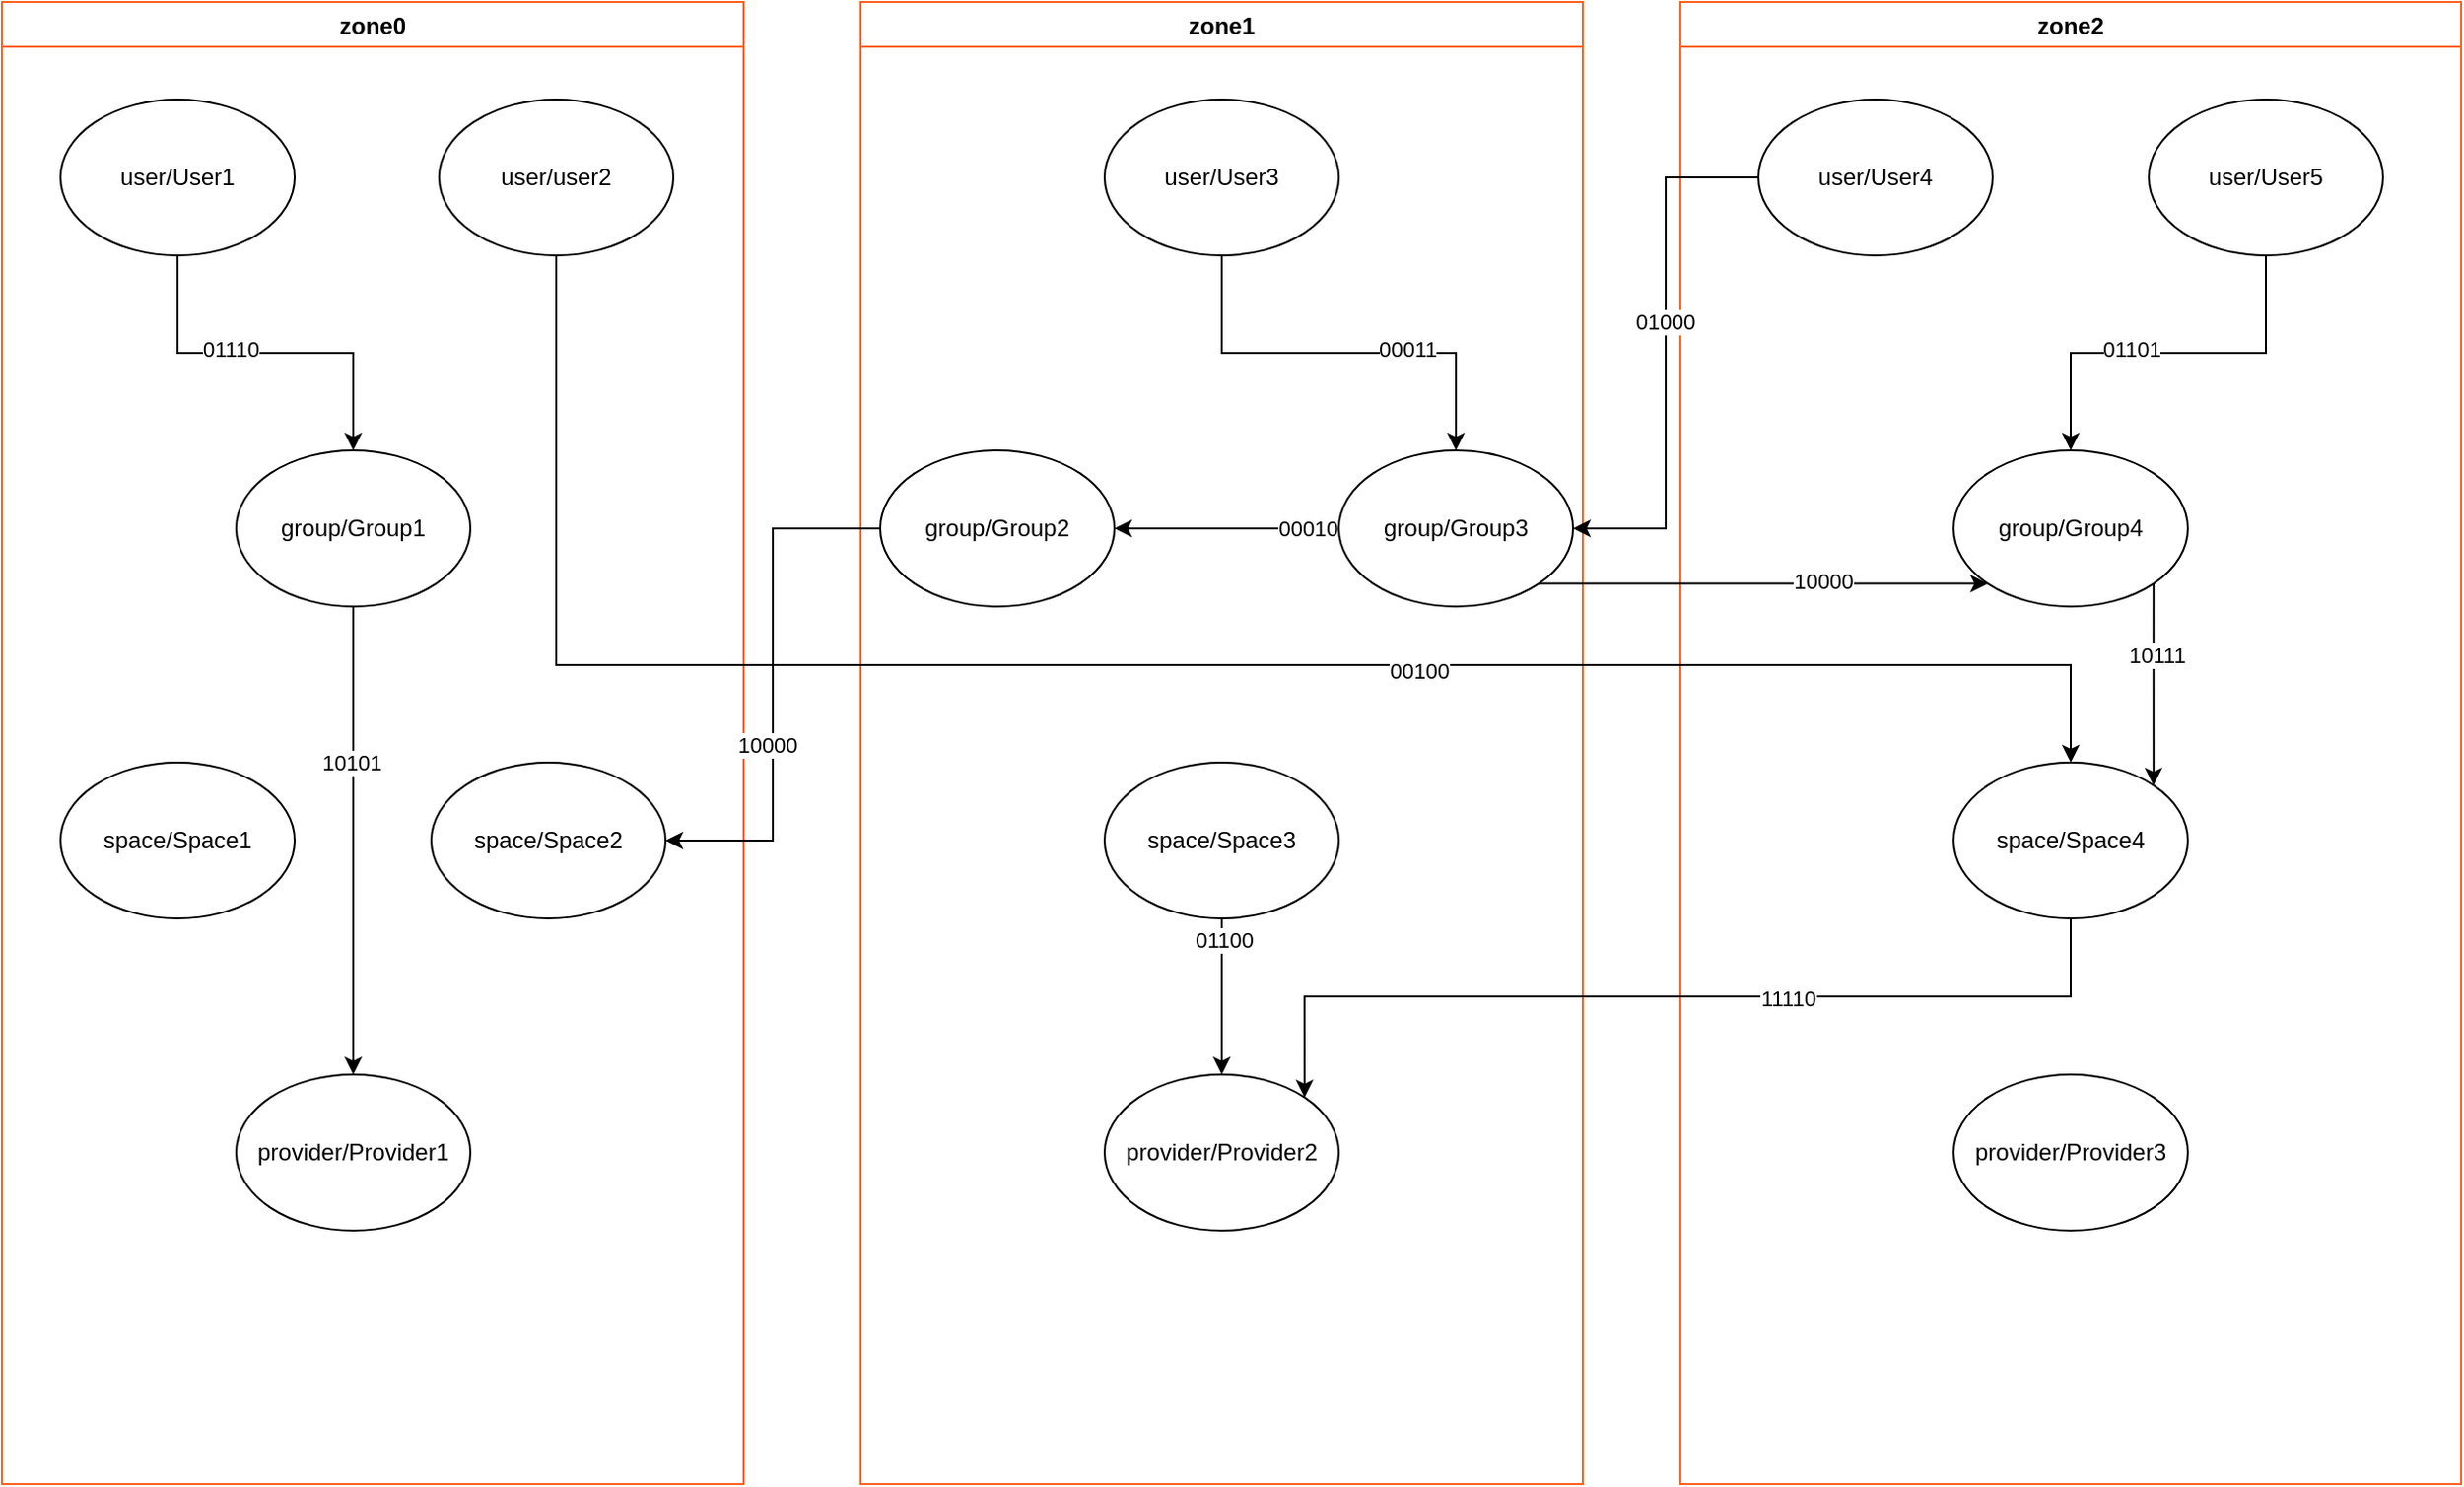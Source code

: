 <mxfile version="15.9.1" type="github">
  <diagram id="QhX_rIvvopEViwujLA2S" name="Page-1">
    <mxGraphModel dx="2585" dy="1451" grid="1" gridSize="10" guides="1" tooltips="1" connect="1" arrows="1" fold="1" page="1" pageScale="1" pageWidth="827" pageHeight="1169" math="0" shadow="0">
      <root>
        <mxCell id="0" />
        <mxCell id="1" parent="0" />
        <mxCell id="vQBXgAKlgrNEX-64eEQt-1" value="zone0" style="swimlane;strokeColor=#FF621F;" vertex="1" parent="1">
          <mxGeometry x="70" y="90" width="380" height="760" as="geometry" />
        </mxCell>
        <mxCell id="vQBXgAKlgrNEX-64eEQt-21" style="edgeStyle=orthogonalEdgeStyle;rounded=0;orthogonalLoop=1;jettySize=auto;html=1;entryX=0.5;entryY=0;entryDx=0;entryDy=0;" edge="1" parent="vQBXgAKlgrNEX-64eEQt-1" source="vQBXgAKlgrNEX-64eEQt-5" target="vQBXgAKlgrNEX-64eEQt-10">
          <mxGeometry relative="1" as="geometry" />
        </mxCell>
        <mxCell id="vQBXgAKlgrNEX-64eEQt-22" value="01110" style="edgeLabel;html=1;align=center;verticalAlign=middle;resizable=0;points=[];" vertex="1" connectable="0" parent="vQBXgAKlgrNEX-64eEQt-21">
          <mxGeometry x="-0.19" y="2" relative="1" as="geometry">
            <mxPoint as="offset" />
          </mxGeometry>
        </mxCell>
        <mxCell id="vQBXgAKlgrNEX-64eEQt-5" value="user/User1" style="ellipse;whiteSpace=wrap;html=1;strokeColor=default;" vertex="1" parent="vQBXgAKlgrNEX-64eEQt-1">
          <mxGeometry x="30" y="50" width="120" height="80" as="geometry" />
        </mxCell>
        <mxCell id="vQBXgAKlgrNEX-64eEQt-6" value="user/user2" style="ellipse;whiteSpace=wrap;html=1;strokeColor=default;" vertex="1" parent="vQBXgAKlgrNEX-64eEQt-1">
          <mxGeometry x="224" y="50" width="120" height="80" as="geometry" />
        </mxCell>
        <mxCell id="vQBXgAKlgrNEX-64eEQt-23" style="edgeStyle=orthogonalEdgeStyle;rounded=0;orthogonalLoop=1;jettySize=auto;html=1;entryX=0.5;entryY=0;entryDx=0;entryDy=0;" edge="1" parent="vQBXgAKlgrNEX-64eEQt-1" source="vQBXgAKlgrNEX-64eEQt-10" target="vQBXgAKlgrNEX-64eEQt-18">
          <mxGeometry relative="1" as="geometry" />
        </mxCell>
        <mxCell id="vQBXgAKlgrNEX-64eEQt-24" value="10101" style="edgeLabel;html=1;align=center;verticalAlign=middle;resizable=0;points=[];" vertex="1" connectable="0" parent="vQBXgAKlgrNEX-64eEQt-23">
          <mxGeometry x="-0.333" y="-1" relative="1" as="geometry">
            <mxPoint as="offset" />
          </mxGeometry>
        </mxCell>
        <mxCell id="vQBXgAKlgrNEX-64eEQt-10" value="group/Group1" style="ellipse;whiteSpace=wrap;html=1;strokeColor=default;" vertex="1" parent="vQBXgAKlgrNEX-64eEQt-1">
          <mxGeometry x="120" y="230" width="120" height="80" as="geometry" />
        </mxCell>
        <mxCell id="vQBXgAKlgrNEX-64eEQt-14" value="space/Space1" style="ellipse;whiteSpace=wrap;html=1;strokeColor=default;" vertex="1" parent="vQBXgAKlgrNEX-64eEQt-1">
          <mxGeometry x="30" y="390" width="120" height="80" as="geometry" />
        </mxCell>
        <mxCell id="vQBXgAKlgrNEX-64eEQt-15" value="space/Space2" style="ellipse;whiteSpace=wrap;html=1;strokeColor=default;" vertex="1" parent="vQBXgAKlgrNEX-64eEQt-1">
          <mxGeometry x="220" y="390" width="120" height="80" as="geometry" />
        </mxCell>
        <mxCell id="vQBXgAKlgrNEX-64eEQt-18" value="provider/Provider1" style="ellipse;whiteSpace=wrap;html=1;strokeColor=default;" vertex="1" parent="vQBXgAKlgrNEX-64eEQt-1">
          <mxGeometry x="120" y="550" width="120" height="80" as="geometry" />
        </mxCell>
        <mxCell id="vQBXgAKlgrNEX-64eEQt-2" value="zone1" style="swimlane;strokeColor=#FF621F;" vertex="1" parent="1">
          <mxGeometry x="510" y="90" width="370" height="760" as="geometry" />
        </mxCell>
        <mxCell id="vQBXgAKlgrNEX-64eEQt-27" style="edgeStyle=orthogonalEdgeStyle;rounded=0;orthogonalLoop=1;jettySize=auto;html=1;exitX=0.5;exitY=1;exitDx=0;exitDy=0;entryX=0.5;entryY=0;entryDx=0;entryDy=0;" edge="1" parent="vQBXgAKlgrNEX-64eEQt-2" source="vQBXgAKlgrNEX-64eEQt-7" target="vQBXgAKlgrNEX-64eEQt-12">
          <mxGeometry relative="1" as="geometry" />
        </mxCell>
        <mxCell id="vQBXgAKlgrNEX-64eEQt-28" value="00011" style="edgeLabel;html=1;align=center;verticalAlign=middle;resizable=0;points=[];" vertex="1" connectable="0" parent="vQBXgAKlgrNEX-64eEQt-27">
          <mxGeometry x="0.313" y="2" relative="1" as="geometry">
            <mxPoint as="offset" />
          </mxGeometry>
        </mxCell>
        <mxCell id="vQBXgAKlgrNEX-64eEQt-7" value="user/User3" style="ellipse;whiteSpace=wrap;html=1;strokeColor=default;" vertex="1" parent="vQBXgAKlgrNEX-64eEQt-2">
          <mxGeometry x="125" y="50" width="120" height="80" as="geometry" />
        </mxCell>
        <mxCell id="vQBXgAKlgrNEX-64eEQt-11" value="group/Group2" style="ellipse;whiteSpace=wrap;html=1;strokeColor=default;" vertex="1" parent="vQBXgAKlgrNEX-64eEQt-2">
          <mxGeometry x="10" y="230" width="120" height="80" as="geometry" />
        </mxCell>
        <mxCell id="vQBXgAKlgrNEX-64eEQt-29" style="edgeStyle=orthogonalEdgeStyle;rounded=0;orthogonalLoop=1;jettySize=auto;html=1;exitX=0;exitY=0.5;exitDx=0;exitDy=0;entryX=1;entryY=0.5;entryDx=0;entryDy=0;" edge="1" parent="vQBXgAKlgrNEX-64eEQt-2" source="vQBXgAKlgrNEX-64eEQt-12" target="vQBXgAKlgrNEX-64eEQt-11">
          <mxGeometry relative="1" as="geometry" />
        </mxCell>
        <mxCell id="vQBXgAKlgrNEX-64eEQt-30" value="00010" style="edgeLabel;html=1;align=center;verticalAlign=middle;resizable=0;points=[];" vertex="1" connectable="0" parent="vQBXgAKlgrNEX-64eEQt-29">
          <mxGeometry x="-0.719" relative="1" as="geometry">
            <mxPoint as="offset" />
          </mxGeometry>
        </mxCell>
        <mxCell id="vQBXgAKlgrNEX-64eEQt-12" value="group/Group3" style="ellipse;whiteSpace=wrap;html=1;strokeColor=default;" vertex="1" parent="vQBXgAKlgrNEX-64eEQt-2">
          <mxGeometry x="245" y="230" width="120" height="80" as="geometry" />
        </mxCell>
        <mxCell id="vQBXgAKlgrNEX-64eEQt-36" style="edgeStyle=orthogonalEdgeStyle;rounded=0;orthogonalLoop=1;jettySize=auto;html=1;exitX=0.5;exitY=1;exitDx=0;exitDy=0;entryX=0.5;entryY=0;entryDx=0;entryDy=0;" edge="1" parent="vQBXgAKlgrNEX-64eEQt-2" source="vQBXgAKlgrNEX-64eEQt-16" target="vQBXgAKlgrNEX-64eEQt-19">
          <mxGeometry relative="1" as="geometry" />
        </mxCell>
        <mxCell id="vQBXgAKlgrNEX-64eEQt-37" value="01100" style="edgeLabel;html=1;align=center;verticalAlign=middle;resizable=0;points=[];" vertex="1" connectable="0" parent="vQBXgAKlgrNEX-64eEQt-36">
          <mxGeometry x="-0.729" y="1" relative="1" as="geometry">
            <mxPoint as="offset" />
          </mxGeometry>
        </mxCell>
        <mxCell id="vQBXgAKlgrNEX-64eEQt-16" value="space/Space3" style="ellipse;whiteSpace=wrap;html=1;strokeColor=default;" vertex="1" parent="vQBXgAKlgrNEX-64eEQt-2">
          <mxGeometry x="125" y="390" width="120" height="80" as="geometry" />
        </mxCell>
        <mxCell id="vQBXgAKlgrNEX-64eEQt-19" value="provider/Provider2" style="ellipse;whiteSpace=wrap;html=1;strokeColor=default;" vertex="1" parent="vQBXgAKlgrNEX-64eEQt-2">
          <mxGeometry x="125" y="550" width="120" height="80" as="geometry" />
        </mxCell>
        <mxCell id="vQBXgAKlgrNEX-64eEQt-3" value="zone2" style="swimlane;strokeColor=#FF621F;" vertex="1" parent="1">
          <mxGeometry x="930" y="90" width="400" height="760" as="geometry" />
        </mxCell>
        <mxCell id="vQBXgAKlgrNEX-64eEQt-8" value="user/User4" style="ellipse;whiteSpace=wrap;html=1;strokeColor=default;" vertex="1" parent="vQBXgAKlgrNEX-64eEQt-3">
          <mxGeometry x="40" y="50" width="120" height="80" as="geometry" />
        </mxCell>
        <mxCell id="vQBXgAKlgrNEX-64eEQt-42" style="edgeStyle=orthogonalEdgeStyle;rounded=0;orthogonalLoop=1;jettySize=auto;html=1;entryX=0.5;entryY=0;entryDx=0;entryDy=0;" edge="1" parent="vQBXgAKlgrNEX-64eEQt-3" source="vQBXgAKlgrNEX-64eEQt-9" target="vQBXgAKlgrNEX-64eEQt-13">
          <mxGeometry relative="1" as="geometry" />
        </mxCell>
        <mxCell id="vQBXgAKlgrNEX-64eEQt-43" value="01101" style="edgeLabel;html=1;align=center;verticalAlign=middle;resizable=0;points=[];" vertex="1" connectable="0" parent="vQBXgAKlgrNEX-64eEQt-42">
          <mxGeometry x="0.192" y="-2" relative="1" as="geometry">
            <mxPoint as="offset" />
          </mxGeometry>
        </mxCell>
        <mxCell id="vQBXgAKlgrNEX-64eEQt-9" value="user/User5" style="ellipse;whiteSpace=wrap;html=1;strokeColor=default;" vertex="1" parent="vQBXgAKlgrNEX-64eEQt-3">
          <mxGeometry x="240" y="50" width="120" height="80" as="geometry" />
        </mxCell>
        <mxCell id="vQBXgAKlgrNEX-64eEQt-45" style="edgeStyle=orthogonalEdgeStyle;rounded=0;orthogonalLoop=1;jettySize=auto;html=1;exitX=1;exitY=1;exitDx=0;exitDy=0;entryX=1;entryY=0;entryDx=0;entryDy=0;" edge="1" parent="vQBXgAKlgrNEX-64eEQt-3" source="vQBXgAKlgrNEX-64eEQt-13" target="vQBXgAKlgrNEX-64eEQt-17">
          <mxGeometry relative="1" as="geometry">
            <Array as="points">
              <mxPoint x="242" y="330" />
              <mxPoint x="242" y="330" />
            </Array>
          </mxGeometry>
        </mxCell>
        <mxCell id="vQBXgAKlgrNEX-64eEQt-46" value="10111" style="edgeLabel;html=1;align=center;verticalAlign=middle;resizable=0;points=[];" vertex="1" connectable="0" parent="vQBXgAKlgrNEX-64eEQt-45">
          <mxGeometry x="-0.29" y="1" relative="1" as="geometry">
            <mxPoint as="offset" />
          </mxGeometry>
        </mxCell>
        <mxCell id="vQBXgAKlgrNEX-64eEQt-13" value="group/Group4" style="ellipse;whiteSpace=wrap;html=1;strokeColor=default;" vertex="1" parent="vQBXgAKlgrNEX-64eEQt-3">
          <mxGeometry x="140" y="230" width="120" height="80" as="geometry" />
        </mxCell>
        <mxCell id="vQBXgAKlgrNEX-64eEQt-17" value="space/Space4" style="ellipse;whiteSpace=wrap;html=1;strokeColor=default;" vertex="1" parent="vQBXgAKlgrNEX-64eEQt-3">
          <mxGeometry x="140" y="390" width="120" height="80" as="geometry" />
        </mxCell>
        <mxCell id="vQBXgAKlgrNEX-64eEQt-20" value="provider/Provider3" style="ellipse;whiteSpace=wrap;html=1;strokeColor=default;" vertex="1" parent="vQBXgAKlgrNEX-64eEQt-3">
          <mxGeometry x="140" y="550" width="120" height="80" as="geometry" />
        </mxCell>
        <mxCell id="vQBXgAKlgrNEX-64eEQt-25" style="edgeStyle=orthogonalEdgeStyle;rounded=0;orthogonalLoop=1;jettySize=auto;html=1;exitX=0.5;exitY=1;exitDx=0;exitDy=0;" edge="1" parent="1" source="vQBXgAKlgrNEX-64eEQt-6" target="vQBXgAKlgrNEX-64eEQt-17">
          <mxGeometry relative="1" as="geometry">
            <Array as="points">
              <mxPoint x="354" y="430" />
              <mxPoint x="1130" y="430" />
            </Array>
          </mxGeometry>
        </mxCell>
        <mxCell id="vQBXgAKlgrNEX-64eEQt-26" value="00100" style="edgeLabel;html=1;align=center;verticalAlign=middle;resizable=0;points=[];" vertex="1" connectable="0" parent="vQBXgAKlgrNEX-64eEQt-25">
          <mxGeometry x="0.259" y="-3" relative="1" as="geometry">
            <mxPoint as="offset" />
          </mxGeometry>
        </mxCell>
        <mxCell id="vQBXgAKlgrNEX-64eEQt-34" style="edgeStyle=orthogonalEdgeStyle;rounded=0;orthogonalLoop=1;jettySize=auto;html=1;entryX=1;entryY=0.5;entryDx=0;entryDy=0;" edge="1" parent="1" source="vQBXgAKlgrNEX-64eEQt-11" target="vQBXgAKlgrNEX-64eEQt-15">
          <mxGeometry relative="1" as="geometry" />
        </mxCell>
        <mxCell id="vQBXgAKlgrNEX-64eEQt-35" value="10000" style="edgeLabel;html=1;align=center;verticalAlign=middle;resizable=0;points=[];" vertex="1" connectable="0" parent="vQBXgAKlgrNEX-64eEQt-34">
          <mxGeometry x="0.226" y="-3" relative="1" as="geometry">
            <mxPoint as="offset" />
          </mxGeometry>
        </mxCell>
        <mxCell id="vQBXgAKlgrNEX-64eEQt-38" style="edgeStyle=orthogonalEdgeStyle;rounded=0;orthogonalLoop=1;jettySize=auto;html=1;entryX=1;entryY=0.5;entryDx=0;entryDy=0;" edge="1" parent="1" source="vQBXgAKlgrNEX-64eEQt-8" target="vQBXgAKlgrNEX-64eEQt-12">
          <mxGeometry relative="1" as="geometry" />
        </mxCell>
        <mxCell id="vQBXgAKlgrNEX-64eEQt-39" value="01000" style="edgeLabel;html=1;align=center;verticalAlign=middle;resizable=0;points=[];" vertex="1" connectable="0" parent="vQBXgAKlgrNEX-64eEQt-38">
          <mxGeometry x="-0.121" y="-1" relative="1" as="geometry">
            <mxPoint as="offset" />
          </mxGeometry>
        </mxCell>
        <mxCell id="vQBXgAKlgrNEX-64eEQt-40" style="edgeStyle=orthogonalEdgeStyle;rounded=0;orthogonalLoop=1;jettySize=auto;html=1;exitX=1;exitY=1;exitDx=0;exitDy=0;entryX=0;entryY=1;entryDx=0;entryDy=0;" edge="1" parent="1" source="vQBXgAKlgrNEX-64eEQt-12" target="vQBXgAKlgrNEX-64eEQt-13">
          <mxGeometry relative="1" as="geometry" />
        </mxCell>
        <mxCell id="vQBXgAKlgrNEX-64eEQt-41" value="10000" style="edgeLabel;html=1;align=center;verticalAlign=middle;resizable=0;points=[];" vertex="1" connectable="0" parent="vQBXgAKlgrNEX-64eEQt-40">
          <mxGeometry x="0.261" y="2" relative="1" as="geometry">
            <mxPoint as="offset" />
          </mxGeometry>
        </mxCell>
        <mxCell id="vQBXgAKlgrNEX-64eEQt-48" style="edgeStyle=orthogonalEdgeStyle;rounded=0;orthogonalLoop=1;jettySize=auto;html=1;exitX=0.5;exitY=1;exitDx=0;exitDy=0;entryX=1;entryY=0;entryDx=0;entryDy=0;" edge="1" parent="1" source="vQBXgAKlgrNEX-64eEQt-17" target="vQBXgAKlgrNEX-64eEQt-19">
          <mxGeometry relative="1" as="geometry" />
        </mxCell>
        <mxCell id="vQBXgAKlgrNEX-64eEQt-49" value="11110" style="edgeLabel;html=1;align=center;verticalAlign=middle;resizable=0;points=[];" vertex="1" connectable="0" parent="vQBXgAKlgrNEX-64eEQt-48">
          <mxGeometry x="-0.236" y="1" relative="1" as="geometry">
            <mxPoint as="offset" />
          </mxGeometry>
        </mxCell>
      </root>
    </mxGraphModel>
  </diagram>
</mxfile>
